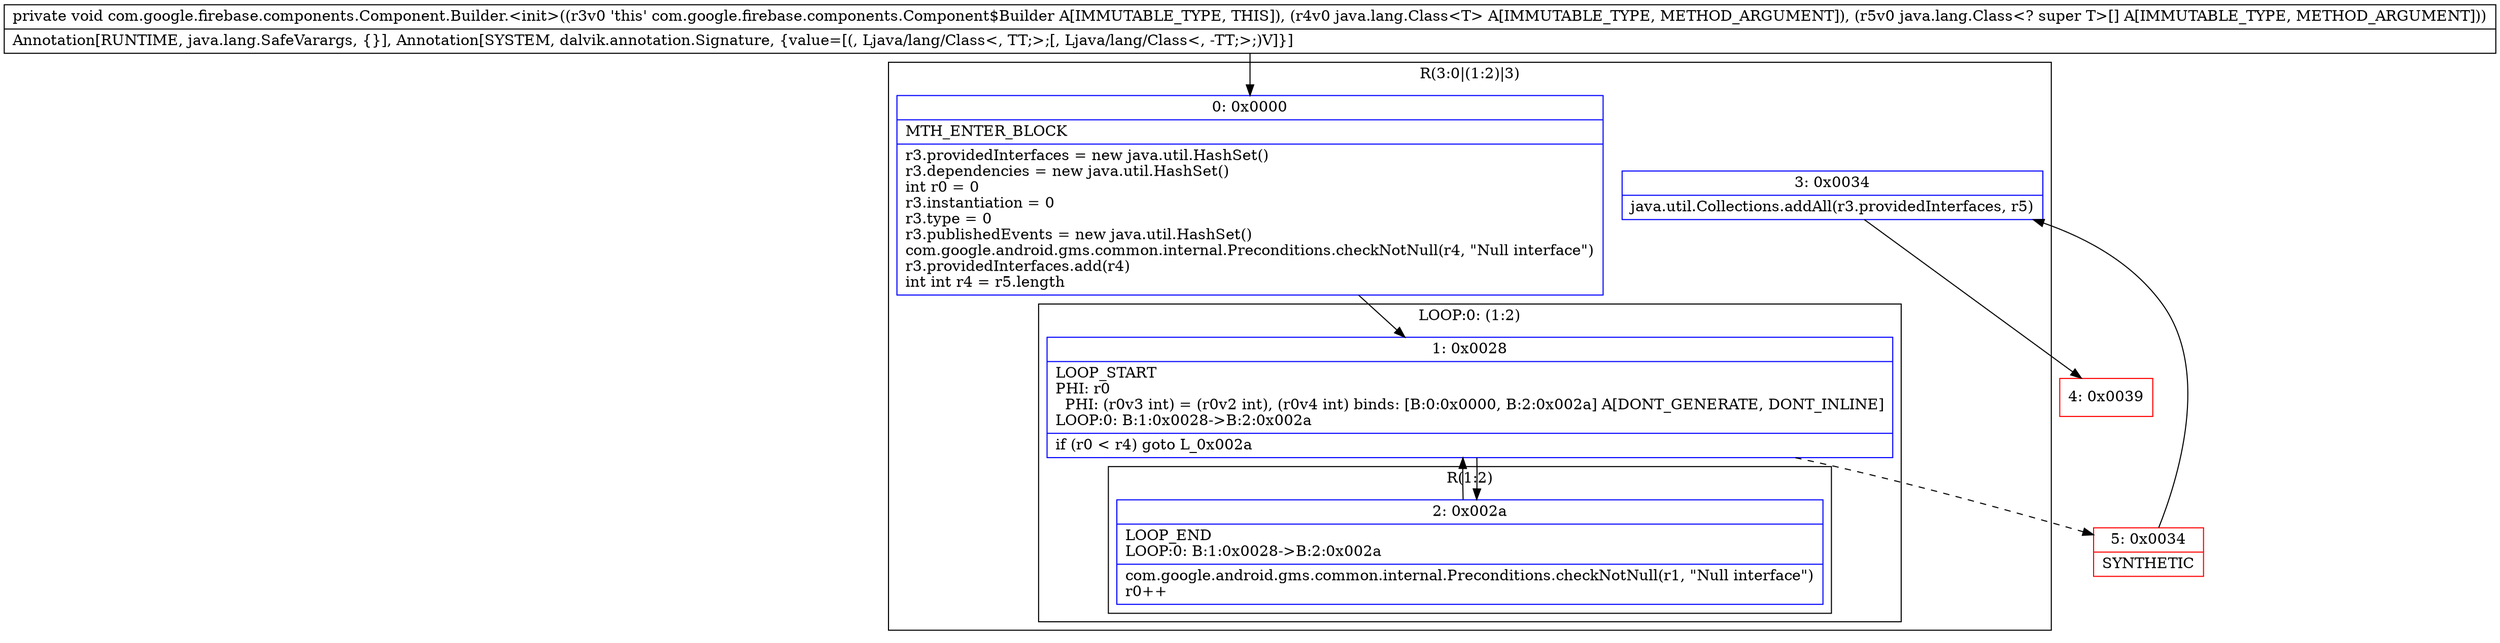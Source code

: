 digraph "CFG forcom.google.firebase.components.Component.Builder.\<init\>(Ljava\/lang\/Class;[Ljava\/lang\/Class;)V" {
subgraph cluster_Region_610679565 {
label = "R(3:0|(1:2)|3)";
node [shape=record,color=blue];
Node_0 [shape=record,label="{0\:\ 0x0000|MTH_ENTER_BLOCK\l|r3.providedInterfaces = new java.util.HashSet()\lr3.dependencies = new java.util.HashSet()\lint r0 = 0\lr3.instantiation = 0\lr3.type = 0\lr3.publishedEvents = new java.util.HashSet()\lcom.google.android.gms.common.internal.Preconditions.checkNotNull(r4, \"Null interface\")\lr3.providedInterfaces.add(r4)\lint int r4 = r5.length\l}"];
subgraph cluster_LoopRegion_456508104 {
label = "LOOP:0: (1:2)";
node [shape=record,color=blue];
Node_1 [shape=record,label="{1\:\ 0x0028|LOOP_START\lPHI: r0 \l  PHI: (r0v3 int) = (r0v2 int), (r0v4 int) binds: [B:0:0x0000, B:2:0x002a] A[DONT_GENERATE, DONT_INLINE]\lLOOP:0: B:1:0x0028\-\>B:2:0x002a\l|if (r0 \< r4) goto L_0x002a\l}"];
subgraph cluster_Region_2125229866 {
label = "R(1:2)";
node [shape=record,color=blue];
Node_2 [shape=record,label="{2\:\ 0x002a|LOOP_END\lLOOP:0: B:1:0x0028\-\>B:2:0x002a\l|com.google.android.gms.common.internal.Preconditions.checkNotNull(r1, \"Null interface\")\lr0++\l}"];
}
}
Node_3 [shape=record,label="{3\:\ 0x0034|java.util.Collections.addAll(r3.providedInterfaces, r5)\l}"];
}
Node_4 [shape=record,color=red,label="{4\:\ 0x0039}"];
Node_5 [shape=record,color=red,label="{5\:\ 0x0034|SYNTHETIC\l}"];
MethodNode[shape=record,label="{private void com.google.firebase.components.Component.Builder.\<init\>((r3v0 'this' com.google.firebase.components.Component$Builder A[IMMUTABLE_TYPE, THIS]), (r4v0 java.lang.Class\<T\> A[IMMUTABLE_TYPE, METHOD_ARGUMENT]), (r5v0 java.lang.Class\<? super T\>[] A[IMMUTABLE_TYPE, METHOD_ARGUMENT]))  | Annotation[RUNTIME, java.lang.SafeVarargs, \{\}], Annotation[SYSTEM, dalvik.annotation.Signature, \{value=[(, Ljava\/lang\/Class\<, TT;\>;[, Ljava\/lang\/Class\<, \-TT;\>;)V]\}]\l}"];
MethodNode -> Node_0;
Node_0 -> Node_1;
Node_1 -> Node_2;
Node_1 -> Node_5[style=dashed];
Node_2 -> Node_1;
Node_3 -> Node_4;
Node_5 -> Node_3;
}

